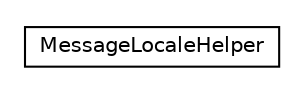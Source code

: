 #!/usr/local/bin/dot
#
# Class diagram 
# Generated by UMLGraph version R5_6-24-gf6e263 (http://www.umlgraph.org/)
#

digraph G {
	edge [fontname="Helvetica",fontsize=10,labelfontname="Helvetica",labelfontsize=10];
	node [fontname="Helvetica",fontsize=10,shape=plaintext];
	nodesep=0.25;
	ranksep=0.5;
	// org.universAAL.ui.internationalization.util.MessageLocaleHelper
	c1028527 [label=<<table title="org.universAAL.ui.internationalization.util.MessageLocaleHelper" border="0" cellborder="1" cellspacing="0" cellpadding="2" port="p" href="./MessageLocaleHelper.html">
		<tr><td><table border="0" cellspacing="0" cellpadding="1">
<tr><td align="center" balign="center"> MessageLocaleHelper </td></tr>
		</table></td></tr>
		</table>>, URL="./MessageLocaleHelper.html", fontname="Helvetica", fontcolor="black", fontsize=10.0];
}

